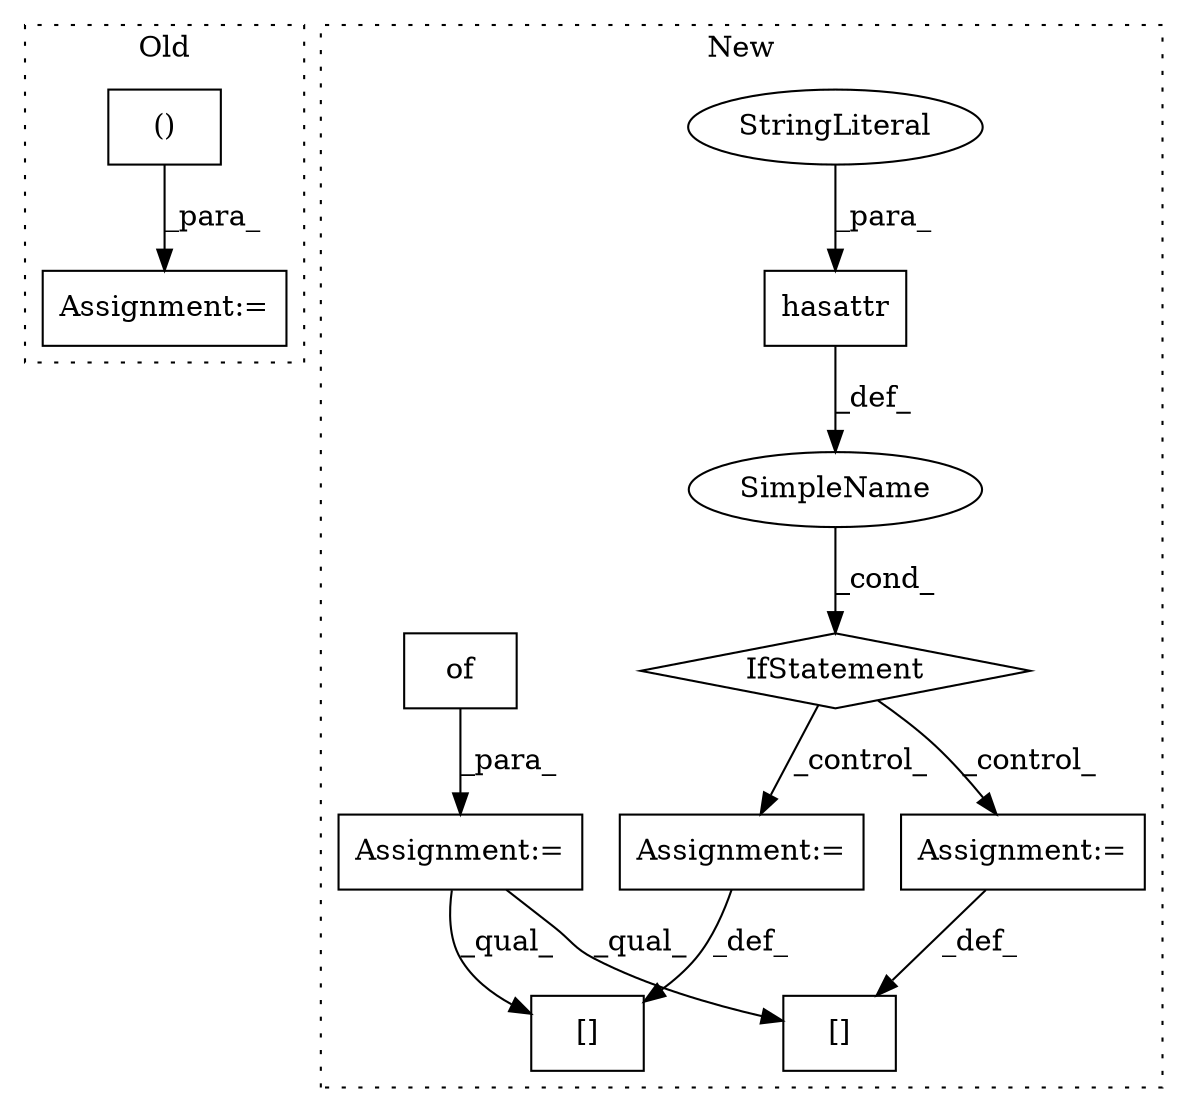 digraph G {
subgraph cluster0 {
1 [label="()" a="106" s="944" l="38" shape="box"];
9 [label="Assignment:=" a="7" s="936" l="8" shape="box"];
label = "Old";
style="dotted";
}
subgraph cluster1 {
2 [label="hasattr" a="32" s="1593,1611" l="8,1" shape="box"];
3 [label="IfStatement" a="25" s="1589,1612" l="4,2" shape="diamond"];
4 [label="StringLiteral" a="45" s="1605" l="6" shape="ellipse"];
5 [label="Assignment:=" a="7" s="1702" l="1" shape="box"];
6 [label="SimpleName" a="42" s="" l="" shape="ellipse"];
7 [label="Assignment:=" a="7" s="1640" l="1" shape="box"];
8 [label="[]" a="2" s="1686,1701" l="11,1" shape="box"];
10 [label="of" a="32" s="1250" l="4" shape="box"];
11 [label="[]" a="2" s="1624,1639" l="11,1" shape="box"];
12 [label="Assignment:=" a="7" s="1245" l="1" shape="box"];
label = "New";
style="dotted";
}
1 -> 9 [label="_para_"];
2 -> 6 [label="_def_"];
3 -> 5 [label="_control_"];
3 -> 7 [label="_control_"];
4 -> 2 [label="_para_"];
5 -> 8 [label="_def_"];
6 -> 3 [label="_cond_"];
7 -> 11 [label="_def_"];
10 -> 12 [label="_para_"];
12 -> 8 [label="_qual_"];
12 -> 11 [label="_qual_"];
}